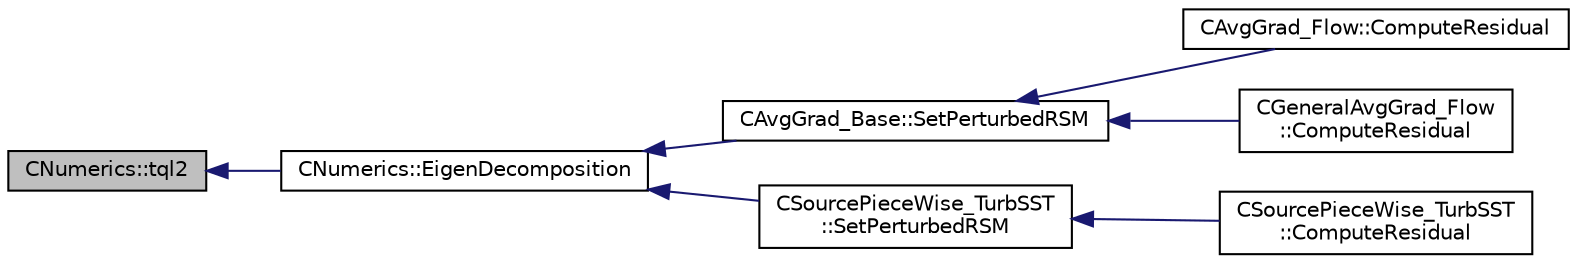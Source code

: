 digraph "CNumerics::tql2"
{
  edge [fontname="Helvetica",fontsize="10",labelfontname="Helvetica",labelfontsize="10"];
  node [fontname="Helvetica",fontsize="10",shape=record];
  rankdir="LR";
  Node966 [label="CNumerics::tql2",height=0.2,width=0.4,color="black", fillcolor="grey75", style="filled", fontcolor="black"];
  Node966 -> Node967 [dir="back",color="midnightblue",fontsize="10",style="solid",fontname="Helvetica"];
  Node967 [label="CNumerics::EigenDecomposition",height=0.2,width=0.4,color="black", fillcolor="white", style="filled",URL="$class_c_numerics.html#a8d238ff66beb884300d488c39c3fac96",tooltip="Decomposes the symmetric matrix A_ij, into eigenvectors and eigenvalues. "];
  Node967 -> Node968 [dir="back",color="midnightblue",fontsize="10",style="solid",fontname="Helvetica"];
  Node968 [label="CAvgGrad_Base::SetPerturbedRSM",height=0.2,width=0.4,color="black", fillcolor="white", style="filled",URL="$class_c_avg_grad___base.html#ab2505232ec88f7ef79d1575537fee1ea",tooltip="Perturb the Reynolds stress tensor based on parameters. "];
  Node968 -> Node969 [dir="back",color="midnightblue",fontsize="10",style="solid",fontname="Helvetica"];
  Node969 [label="CAvgGrad_Flow::ComputeResidual",height=0.2,width=0.4,color="black", fillcolor="white", style="filled",URL="$class_c_avg_grad___flow.html#a1c12e066648de65a083bc9aea10df100",tooltip="Compute the viscous flow residual using an average of gradients. "];
  Node968 -> Node970 [dir="back",color="midnightblue",fontsize="10",style="solid",fontname="Helvetica"];
  Node970 [label="CGeneralAvgGrad_Flow\l::ComputeResidual",height=0.2,width=0.4,color="black", fillcolor="white", style="filled",URL="$class_c_general_avg_grad___flow.html#a5785be0eced1e0e614adec2cbe7a96d4",tooltip="Compute the viscous flow residual using an average of gradients. "];
  Node967 -> Node971 [dir="back",color="midnightblue",fontsize="10",style="solid",fontname="Helvetica"];
  Node971 [label="CSourcePieceWise_TurbSST\l::SetPerturbedRSM",height=0.2,width=0.4,color="black", fillcolor="white", style="filled",URL="$class_c_source_piece_wise___turb_s_s_t.html#a7312d17a1a2ab1c993959aeb351779b6",tooltip="Perturb the Reynolds stress tensor based on parameters. "];
  Node971 -> Node972 [dir="back",color="midnightblue",fontsize="10",style="solid",fontname="Helvetica"];
  Node972 [label="CSourcePieceWise_TurbSST\l::ComputeResidual",height=0.2,width=0.4,color="black", fillcolor="white", style="filled",URL="$class_c_source_piece_wise___turb_s_s_t.html#ada1b61faae3ed32e332cbe04c0c6f3dd",tooltip="Residual for source term integration. "];
}
